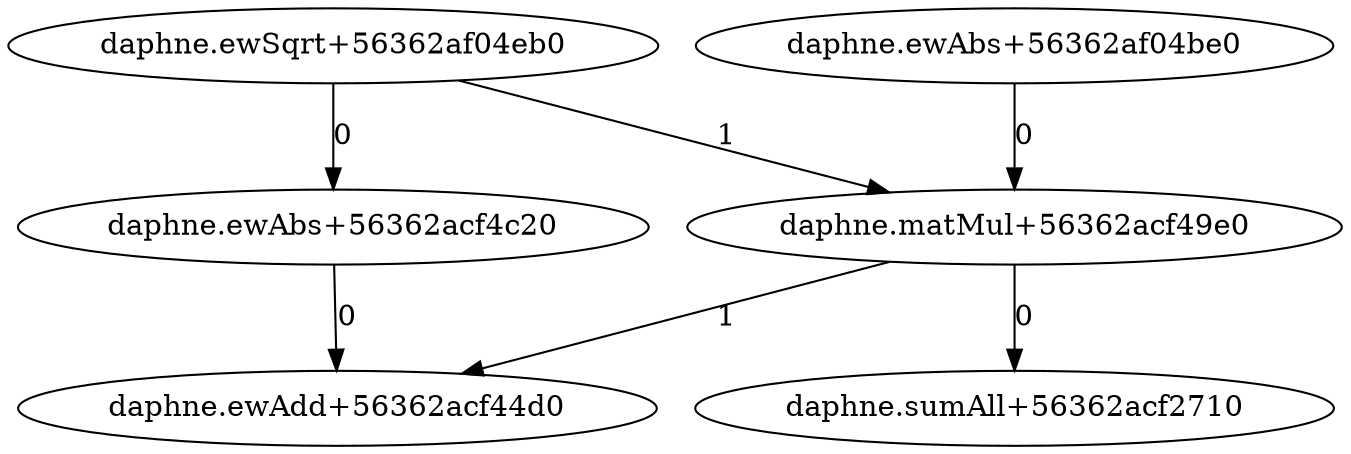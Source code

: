 digraph G {
"daphne.matMul+56362acf49e0" -> "daphne.sumAll+56362acf2710" [label="0"];
"daphne.ewAbs+56362af04be0" -> "daphne.matMul+56362acf49e0" [label="0"];
"daphne.ewSqrt+56362af04eb0" -> "daphne.matMul+56362acf49e0" [label="1"];
"daphne.ewAbs+56362acf4c20" -> "daphne.ewAdd+56362acf44d0" [label="0"];
"daphne.matMul+56362acf49e0" -> "daphne.ewAdd+56362acf44d0" [label="1"];
"daphne.ewSqrt+56362af04eb0" -> "daphne.ewAbs+56362acf4c20" [label="0"];
}